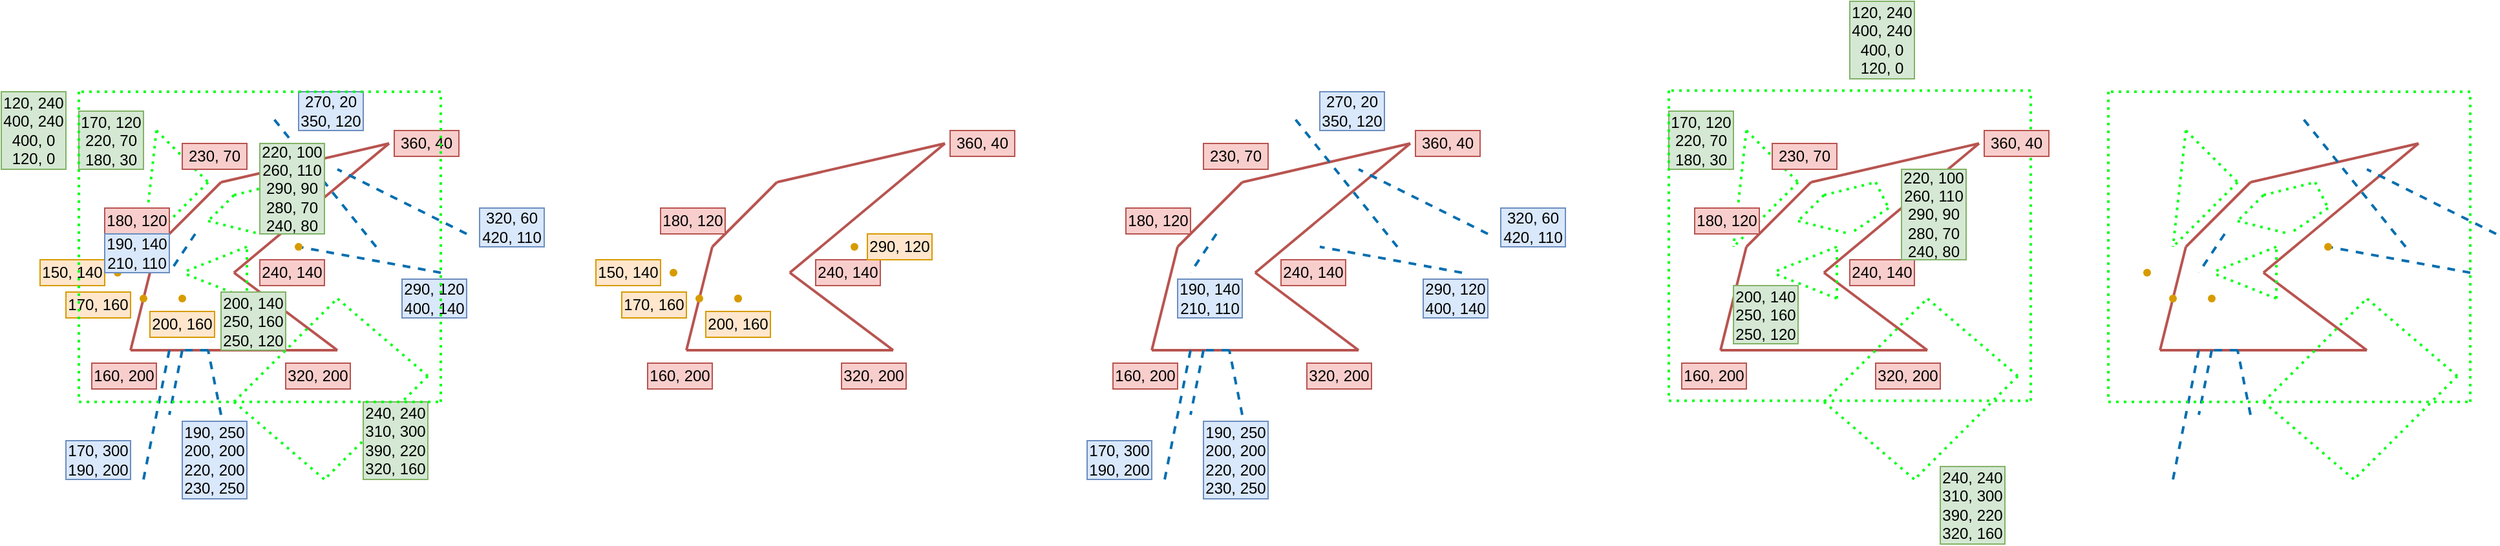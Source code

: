 <mxfile version="27.1.6">
  <diagram name="Pagina-1" id="H8wt1lWEUuqdDcJljqPz">
    <mxGraphModel dx="1073" dy="1782" grid="1" gridSize="10" guides="1" tooltips="1" connect="1" arrows="1" fold="1" page="1" pageScale="1" pageWidth="827" pageHeight="1169" math="0" shadow="0">
      <root>
        <mxCell id="0" />
        <mxCell id="1" parent="0" />
        <mxCell id="KEiRRp0jiS-QSiUn-5vj-1" value="" style="endArrow=none;html=1;rounded=0;fillColor=#f8cecc;strokeColor=#b85450;strokeWidth=2;" edge="1" parent="1">
          <mxGeometry width="50" height="50" relative="1" as="geometry">
            <mxPoint x="180" y="120" as="sourcePoint" />
            <mxPoint x="230" y="70" as="targetPoint" />
          </mxGeometry>
        </mxCell>
        <mxCell id="KEiRRp0jiS-QSiUn-5vj-2" value="" style="endArrow=none;html=1;rounded=0;fillColor=#f8cecc;strokeColor=#b85450;strokeWidth=2;" edge="1" parent="1" source="KEiRRp0jiS-QSiUn-5vj-293">
          <mxGeometry width="50" height="50" relative="1" as="geometry">
            <mxPoint x="160" y="200" as="sourcePoint" />
            <mxPoint x="180" y="120" as="targetPoint" />
          </mxGeometry>
        </mxCell>
        <mxCell id="KEiRRp0jiS-QSiUn-5vj-3" value="" style="endArrow=none;html=1;rounded=0;fillColor=#f8cecc;strokeColor=#b85450;strokeWidth=2;" edge="1" parent="1">
          <mxGeometry width="50" height="50" relative="1" as="geometry">
            <mxPoint x="160" y="200" as="sourcePoint" />
            <mxPoint x="320" y="200" as="targetPoint" />
          </mxGeometry>
        </mxCell>
        <mxCell id="KEiRRp0jiS-QSiUn-5vj-4" value="" style="endArrow=none;html=1;rounded=0;fillColor=#f8cecc;strokeColor=#b85450;strokeWidth=2;" edge="1" parent="1">
          <mxGeometry width="50" height="50" relative="1" as="geometry">
            <mxPoint x="240" y="140" as="sourcePoint" />
            <mxPoint x="320" y="200" as="targetPoint" />
          </mxGeometry>
        </mxCell>
        <mxCell id="KEiRRp0jiS-QSiUn-5vj-5" value="" style="endArrow=none;html=1;rounded=0;fillColor=#f8cecc;strokeColor=#b85450;strokeWidth=2;" edge="1" parent="1">
          <mxGeometry width="50" height="50" relative="1" as="geometry">
            <mxPoint x="240" y="140" as="sourcePoint" />
            <mxPoint x="360" y="40" as="targetPoint" />
          </mxGeometry>
        </mxCell>
        <mxCell id="KEiRRp0jiS-QSiUn-5vj-6" value="" style="endArrow=none;html=1;rounded=0;fillColor=#f8cecc;strokeColor=#b85450;strokeWidth=2;" edge="1" parent="1">
          <mxGeometry width="50" height="50" relative="1" as="geometry">
            <mxPoint x="230" y="70" as="sourcePoint" />
            <mxPoint x="360" y="40" as="targetPoint" />
          </mxGeometry>
        </mxCell>
        <mxCell id="KEiRRp0jiS-QSiUn-5vj-7" value="160, 200" style="text;html=1;align=center;verticalAlign=middle;whiteSpace=wrap;rounded=0;fillColor=#f8cecc;strokeColor=#b85450;" vertex="1" parent="1">
          <mxGeometry x="130" y="210" width="50" height="20" as="geometry" />
        </mxCell>
        <mxCell id="KEiRRp0jiS-QSiUn-5vj-8" value="320, 200" style="text;html=1;align=center;verticalAlign=middle;whiteSpace=wrap;rounded=0;fillColor=#f8cecc;strokeColor=#b85450;" vertex="1" parent="1">
          <mxGeometry x="280" y="210" width="50" height="20" as="geometry" />
        </mxCell>
        <mxCell id="KEiRRp0jiS-QSiUn-5vj-9" value="240, 140" style="text;html=1;align=center;verticalAlign=middle;whiteSpace=wrap;rounded=0;fillColor=#f8cecc;strokeColor=#b85450;" vertex="1" parent="1">
          <mxGeometry x="260" y="130" width="50" height="20" as="geometry" />
        </mxCell>
        <mxCell id="KEiRRp0jiS-QSiUn-5vj-10" value="360, 40" style="text;html=1;align=center;verticalAlign=middle;whiteSpace=wrap;rounded=0;fillColor=#f8cecc;strokeColor=#b85450;" vertex="1" parent="1">
          <mxGeometry x="364" y="30" width="50" height="20" as="geometry" />
        </mxCell>
        <mxCell id="KEiRRp0jiS-QSiUn-5vj-29" value="" style="shape=waypoint;sketch=0;fillStyle=solid;size=6;pointerEvents=1;points=[];fillColor=#ffe6cc;resizable=0;rotatable=0;perimeter=centerPerimeter;snapToPoint=1;strokeColor=#d79b00;" vertex="1" parent="1">
          <mxGeometry x="190" y="150" width="20" height="20" as="geometry" />
        </mxCell>
        <mxCell id="KEiRRp0jiS-QSiUn-5vj-30" value="" style="endArrow=none;dashed=1;html=1;rounded=0;strokeWidth=2;fillColor=#1ba1e2;strokeColor=#006EAF;" edge="1" parent="1">
          <mxGeometry width="50" height="50" relative="1" as="geometry">
            <mxPoint x="350" y="120" as="sourcePoint" />
            <mxPoint x="270" y="20" as="targetPoint" />
          </mxGeometry>
        </mxCell>
        <mxCell id="KEiRRp0jiS-QSiUn-5vj-31" value="" style="endArrow=none;dashed=1;html=1;rounded=0;strokeWidth=2;fillColor=#1ba1e2;strokeColor=#006EAF;" edge="1" parent="1">
          <mxGeometry width="50" height="50" relative="1" as="geometry">
            <mxPoint x="420" y="110" as="sourcePoint" />
            <mxPoint x="320" y="60" as="targetPoint" />
          </mxGeometry>
        </mxCell>
        <mxCell id="KEiRRp0jiS-QSiUn-5vj-32" value="" style="shape=waypoint;sketch=0;fillStyle=solid;size=6;pointerEvents=1;points=[];fillColor=#ffe6cc;resizable=0;rotatable=0;perimeter=centerPerimeter;snapToPoint=1;strokeColor=#d79b00;" vertex="1" parent="1">
          <mxGeometry x="140" y="130" width="20" height="20" as="geometry" />
        </mxCell>
        <mxCell id="KEiRRp0jiS-QSiUn-5vj-33" value="" style="endArrow=none;dashed=1;html=1;rounded=0;fillColor=#1ba1e2;strokeColor=#006EAF;strokeWidth=2;" edge="1" parent="1" source="KEiRRp0jiS-QSiUn-5vj-326">
          <mxGeometry width="50" height="50" relative="1" as="geometry">
            <mxPoint x="400" y="140" as="sourcePoint" />
            <mxPoint x="290" y="120" as="targetPoint" />
          </mxGeometry>
        </mxCell>
        <mxCell id="KEiRRp0jiS-QSiUn-5vj-35" value="" style="endArrow=none;dashed=1;html=1;dashPattern=1 2;strokeWidth=2;rounded=0;fillColor=#6d8764;strokeColor=#0DFF1C;" edge="1" parent="1">
          <mxGeometry width="50" height="50" relative="1" as="geometry">
            <mxPoint x="240" y="240" as="sourcePoint" />
            <mxPoint x="320" y="160" as="targetPoint" />
          </mxGeometry>
        </mxCell>
        <mxCell id="KEiRRp0jiS-QSiUn-5vj-36" value="" style="endArrow=none;dashed=1;html=1;dashPattern=1 2;strokeWidth=2;rounded=0;fillColor=#6d8764;strokeColor=light-dark(#0DFF1C,#9DB395);" edge="1" parent="1">
          <mxGeometry width="50" height="50" relative="1" as="geometry">
            <mxPoint x="390" y="220" as="sourcePoint" />
            <mxPoint x="320" y="160" as="targetPoint" />
          </mxGeometry>
        </mxCell>
        <mxCell id="KEiRRp0jiS-QSiUn-5vj-37" value="" style="endArrow=none;dashed=1;html=1;dashPattern=1 2;strokeWidth=2;rounded=0;fillColor=#6d8764;strokeColor=#0DFF1C;" edge="1" parent="1">
          <mxGeometry width="50" height="50" relative="1" as="geometry">
            <mxPoint x="240" y="240" as="sourcePoint" />
            <mxPoint x="310" y="300" as="targetPoint" />
          </mxGeometry>
        </mxCell>
        <mxCell id="KEiRRp0jiS-QSiUn-5vj-38" value="" style="endArrow=none;dashed=1;html=1;dashPattern=1 2;strokeWidth=2;rounded=0;fillColor=#6d8764;strokeColor=#0DFF1C;" edge="1" parent="1">
          <mxGeometry width="50" height="50" relative="1" as="geometry">
            <mxPoint x="390" y="220" as="sourcePoint" />
            <mxPoint x="310" y="300" as="targetPoint" />
          </mxGeometry>
        </mxCell>
        <mxCell id="KEiRRp0jiS-QSiUn-5vj-41" value="200, 160" style="text;html=1;align=center;verticalAlign=middle;whiteSpace=wrap;rounded=0;fillColor=#ffe6cc;strokeColor=#d79b00;" vertex="1" parent="1">
          <mxGeometry x="175" y="170" width="50" height="20" as="geometry" />
        </mxCell>
        <mxCell id="KEiRRp0jiS-QSiUn-5vj-42" value="150, 140" style="text;html=1;align=center;verticalAlign=middle;whiteSpace=wrap;rounded=0;fillColor=#ffe6cc;strokeColor=#d79b00;" vertex="1" parent="1">
          <mxGeometry x="90" y="130" width="50" height="20" as="geometry" />
        </mxCell>
        <mxCell id="KEiRRp0jiS-QSiUn-5vj-43" value="" style="endArrow=none;dashed=1;html=1;dashPattern=1 2;strokeWidth=2;rounded=0;fillColor=#6d8764;strokeColor=#0DFF1C;" edge="1" parent="1">
          <mxGeometry width="50" height="50" relative="1" as="geometry">
            <mxPoint x="250" y="160" as="sourcePoint" />
            <mxPoint x="250" y="120" as="targetPoint" />
          </mxGeometry>
        </mxCell>
        <mxCell id="KEiRRp0jiS-QSiUn-5vj-44" value="" style="endArrow=none;dashed=1;html=1;dashPattern=1 2;strokeWidth=2;rounded=0;fillColor=#6d8764;strokeColor=#0DFF1C;" edge="1" parent="1">
          <mxGeometry width="50" height="50" relative="1" as="geometry">
            <mxPoint x="250" y="160" as="sourcePoint" />
            <mxPoint x="200" y="140" as="targetPoint" />
          </mxGeometry>
        </mxCell>
        <mxCell id="KEiRRp0jiS-QSiUn-5vj-45" value="" style="endArrow=none;dashed=1;html=1;dashPattern=1 2;strokeWidth=2;rounded=0;fillColor=#6d8764;strokeColor=#0DFF1C;" edge="1" parent="1">
          <mxGeometry width="50" height="50" relative="1" as="geometry">
            <mxPoint x="250" y="120" as="sourcePoint" />
            <mxPoint x="200" y="140" as="targetPoint" />
          </mxGeometry>
        </mxCell>
        <mxCell id="KEiRRp0jiS-QSiUn-5vj-48" value="" style="endArrow=none;dashed=1;html=1;dashPattern=1 2;strokeWidth=2;rounded=0;fillColor=#6d8764;strokeColor=#0DFF1C;" edge="1" parent="1">
          <mxGeometry width="50" height="50" relative="1" as="geometry">
            <mxPoint x="240" y="80" as="sourcePoint" />
            <mxPoint x="220" y="100" as="targetPoint" />
          </mxGeometry>
        </mxCell>
        <mxCell id="KEiRRp0jiS-QSiUn-5vj-49" value="" style="endArrow=none;dashed=1;html=1;dashPattern=1 2;strokeWidth=2;rounded=0;fillColor=#6d8764;strokeColor=#0DFF1C;" edge="1" parent="1">
          <mxGeometry width="50" height="50" relative="1" as="geometry">
            <mxPoint x="240" y="80" as="sourcePoint" />
            <mxPoint x="280" y="70" as="targetPoint" />
          </mxGeometry>
        </mxCell>
        <mxCell id="KEiRRp0jiS-QSiUn-5vj-50" value="" style="endArrow=none;dashed=1;html=1;dashPattern=1 2;strokeWidth=2;rounded=0;fillColor=#6d8764;strokeColor=#0DFF1C;" edge="1" parent="1">
          <mxGeometry width="50" height="50" relative="1" as="geometry">
            <mxPoint x="280" y="70" as="sourcePoint" />
            <mxPoint x="290" y="90" as="targetPoint" />
          </mxGeometry>
        </mxCell>
        <mxCell id="KEiRRp0jiS-QSiUn-5vj-51" value="" style="endArrow=none;dashed=1;html=1;dashPattern=1 2;strokeWidth=2;rounded=0;fillColor=#6d8764;strokeColor=#0DFF1C;" edge="1" parent="1">
          <mxGeometry width="50" height="50" relative="1" as="geometry">
            <mxPoint x="290" y="90" as="sourcePoint" />
            <mxPoint x="260" y="110" as="targetPoint" />
          </mxGeometry>
        </mxCell>
        <mxCell id="KEiRRp0jiS-QSiUn-5vj-52" value="" style="endArrow=none;dashed=1;html=1;dashPattern=1 2;strokeWidth=2;rounded=0;fillColor=#6d8764;strokeColor=#0DFF1C;" edge="1" parent="1">
          <mxGeometry width="50" height="50" relative="1" as="geometry">
            <mxPoint x="220" y="100" as="sourcePoint" />
            <mxPoint x="260" y="110" as="targetPoint" />
          </mxGeometry>
        </mxCell>
        <mxCell id="KEiRRp0jiS-QSiUn-5vj-53" value="" style="endArrow=none;dashed=1;html=1;dashPattern=1 2;strokeWidth=2;rounded=0;fillColor=#6d8764;strokeColor=#0DFF1C;" edge="1" parent="1">
          <mxGeometry width="50" height="50" relative="1" as="geometry">
            <mxPoint x="180" y="30" as="sourcePoint" />
            <mxPoint x="220" y="70" as="targetPoint" />
          </mxGeometry>
        </mxCell>
        <mxCell id="KEiRRp0jiS-QSiUn-5vj-54" value="" style="endArrow=none;dashed=1;html=1;dashPattern=1 2;strokeWidth=2;rounded=0;fillColor=#6d8764;strokeColor=#0DFF1C;" edge="1" parent="1">
          <mxGeometry width="50" height="50" relative="1" as="geometry">
            <mxPoint x="220" y="70" as="sourcePoint" />
            <mxPoint x="170" y="120" as="targetPoint" />
          </mxGeometry>
        </mxCell>
        <mxCell id="KEiRRp0jiS-QSiUn-5vj-55" value="" style="endArrow=none;dashed=1;html=1;dashPattern=1 2;strokeWidth=2;rounded=0;fillColor=#6d8764;strokeColor=#0DFF1C;" edge="1" parent="1">
          <mxGeometry width="50" height="50" relative="1" as="geometry">
            <mxPoint x="180" y="30" as="sourcePoint" />
            <mxPoint x="170" y="120" as="targetPoint" />
          </mxGeometry>
        </mxCell>
        <mxCell id="KEiRRp0jiS-QSiUn-5vj-11" value="230, 70" style="text;html=1;align=center;verticalAlign=middle;whiteSpace=wrap;rounded=0;fillColor=#f8cecc;strokeColor=#b85450;" vertex="1" parent="1">
          <mxGeometry x="200" y="40" width="50" height="20" as="geometry" />
        </mxCell>
        <mxCell id="KEiRRp0jiS-QSiUn-5vj-12" value="180, 120" style="text;html=1;align=center;verticalAlign=middle;whiteSpace=wrap;rounded=0;fillColor=#f8cecc;strokeColor=#b85450;" vertex="1" parent="1">
          <mxGeometry x="140" y="90" width="50" height="20" as="geometry" />
        </mxCell>
        <mxCell id="KEiRRp0jiS-QSiUn-5vj-56" value="" style="endArrow=none;dashed=1;html=1;rounded=0;strokeWidth=2;fillColor=#1ba1e2;strokeColor=#006EAF;" edge="1" parent="1">
          <mxGeometry width="50" height="50" relative="1" as="geometry">
            <mxPoint x="210" y="110" as="sourcePoint" />
            <mxPoint x="190" y="140" as="targetPoint" />
          </mxGeometry>
        </mxCell>
        <mxCell id="KEiRRp0jiS-QSiUn-5vj-58" value="190, 140&lt;div&gt;210, 110&lt;/div&gt;" style="text;html=1;align=center;verticalAlign=middle;whiteSpace=wrap;rounded=0;fillColor=#dae8fc;strokeColor=#6c8ebf;" vertex="1" parent="1">
          <mxGeometry x="140" y="110" width="50" height="30" as="geometry" />
        </mxCell>
        <mxCell id="KEiRRp0jiS-QSiUn-5vj-59" value="290, 120&lt;div&gt;400, 140&lt;/div&gt;" style="text;html=1;align=center;verticalAlign=middle;whiteSpace=wrap;rounded=0;fillColor=#dae8fc;strokeColor=#6c8ebf;" vertex="1" parent="1">
          <mxGeometry x="370" y="145" width="50" height="30" as="geometry" />
        </mxCell>
        <mxCell id="KEiRRp0jiS-QSiUn-5vj-60" value="320, 60&lt;div&gt;420, 110&lt;/div&gt;" style="text;html=1;align=center;verticalAlign=middle;whiteSpace=wrap;rounded=0;fillColor=#dae8fc;strokeColor=#6c8ebf;" vertex="1" parent="1">
          <mxGeometry x="430" y="90" width="50" height="30" as="geometry" />
        </mxCell>
        <mxCell id="KEiRRp0jiS-QSiUn-5vj-61" value="270, 20&lt;div&gt;350, 120&lt;/div&gt;" style="text;html=1;align=center;verticalAlign=middle;whiteSpace=wrap;rounded=0;fillColor=#dae8fc;strokeColor=#6c8ebf;" vertex="1" parent="1">
          <mxGeometry x="290" width="50" height="30" as="geometry" />
        </mxCell>
        <mxCell id="KEiRRp0jiS-QSiUn-5vj-62" value="170, 120&lt;div&gt;220, 70&lt;/div&gt;&lt;div&gt;180, 30&lt;/div&gt;" style="text;html=1;align=center;verticalAlign=middle;whiteSpace=wrap;rounded=0;fillColor=#d5e8d4;strokeColor=#82b366;" vertex="1" parent="1">
          <mxGeometry x="120" y="15" width="50" height="45" as="geometry" />
        </mxCell>
        <mxCell id="KEiRRp0jiS-QSiUn-5vj-63" value="200, 140&lt;div&gt;250, 160&lt;/div&gt;&lt;div&gt;250, 120&lt;/div&gt;" style="text;html=1;align=center;verticalAlign=middle;whiteSpace=wrap;rounded=0;fillColor=#d5e8d4;strokeColor=#82b366;" vertex="1" parent="1">
          <mxGeometry x="230" y="155" width="50" height="45" as="geometry" />
        </mxCell>
        <mxCell id="KEiRRp0jiS-QSiUn-5vj-64" value="240, 240&lt;div&gt;310, 300&lt;/div&gt;&lt;div&gt;390, 220&lt;/div&gt;&lt;div&gt;320, 160&lt;/div&gt;" style="text;html=1;align=center;verticalAlign=middle;whiteSpace=wrap;rounded=0;fillColor=#d5e8d4;strokeColor=#82b366;" vertex="1" parent="1">
          <mxGeometry x="340" y="240" width="50" height="60" as="geometry" />
        </mxCell>
        <mxCell id="KEiRRp0jiS-QSiUn-5vj-65" value="220, 100&lt;div&gt;260, 110&lt;/div&gt;&lt;div&gt;290, 90&lt;/div&gt;&lt;div&gt;280, 70&lt;/div&gt;&lt;div&gt;240, 80&lt;/div&gt;" style="text;html=1;align=center;verticalAlign=middle;whiteSpace=wrap;rounded=0;fillColor=#d5e8d4;strokeColor=#82b366;" vertex="1" parent="1">
          <mxGeometry x="260" y="40" width="50" height="70" as="geometry" />
        </mxCell>
        <mxCell id="KEiRRp0jiS-QSiUn-5vj-109" value="" style="endArrow=none;html=1;rounded=0;fillColor=#f8cecc;strokeColor=#b85450;strokeWidth=2;" edge="1" parent="1">
          <mxGeometry width="50" height="50" relative="1" as="geometry">
            <mxPoint x="610" y="120" as="sourcePoint" />
            <mxPoint x="660" y="70" as="targetPoint" />
          </mxGeometry>
        </mxCell>
        <mxCell id="KEiRRp0jiS-QSiUn-5vj-110" value="" style="endArrow=none;html=1;rounded=0;fillColor=#f8cecc;strokeColor=#b85450;strokeWidth=2;" edge="1" parent="1" source="KEiRRp0jiS-QSiUn-5vj-290">
          <mxGeometry width="50" height="50" relative="1" as="geometry">
            <mxPoint x="590" y="200" as="sourcePoint" />
            <mxPoint x="610" y="120" as="targetPoint" />
          </mxGeometry>
        </mxCell>
        <mxCell id="KEiRRp0jiS-QSiUn-5vj-111" value="" style="endArrow=none;html=1;rounded=0;fillColor=#f8cecc;strokeColor=#b85450;strokeWidth=2;" edge="1" parent="1">
          <mxGeometry width="50" height="50" relative="1" as="geometry">
            <mxPoint x="590" y="200" as="sourcePoint" />
            <mxPoint x="750" y="200" as="targetPoint" />
          </mxGeometry>
        </mxCell>
        <mxCell id="KEiRRp0jiS-QSiUn-5vj-112" value="" style="endArrow=none;html=1;rounded=0;fillColor=#f8cecc;strokeColor=#b85450;strokeWidth=2;" edge="1" parent="1">
          <mxGeometry width="50" height="50" relative="1" as="geometry">
            <mxPoint x="670" y="140" as="sourcePoint" />
            <mxPoint x="750" y="200" as="targetPoint" />
          </mxGeometry>
        </mxCell>
        <mxCell id="KEiRRp0jiS-QSiUn-5vj-113" value="" style="endArrow=none;html=1;rounded=0;fillColor=#f8cecc;strokeColor=#b85450;strokeWidth=2;" edge="1" parent="1">
          <mxGeometry width="50" height="50" relative="1" as="geometry">
            <mxPoint x="670" y="140" as="sourcePoint" />
            <mxPoint x="790" y="40" as="targetPoint" />
          </mxGeometry>
        </mxCell>
        <mxCell id="KEiRRp0jiS-QSiUn-5vj-114" value="" style="endArrow=none;html=1;rounded=0;fillColor=#f8cecc;strokeColor=#b85450;strokeWidth=2;" edge="1" parent="1">
          <mxGeometry width="50" height="50" relative="1" as="geometry">
            <mxPoint x="660" y="70" as="sourcePoint" />
            <mxPoint x="790" y="40" as="targetPoint" />
          </mxGeometry>
        </mxCell>
        <mxCell id="KEiRRp0jiS-QSiUn-5vj-115" value="160, 200" style="text;html=1;align=center;verticalAlign=middle;whiteSpace=wrap;rounded=0;fillColor=#f8cecc;strokeColor=#b85450;" vertex="1" parent="1">
          <mxGeometry x="560" y="210" width="50" height="20" as="geometry" />
        </mxCell>
        <mxCell id="KEiRRp0jiS-QSiUn-5vj-116" value="320, 200" style="text;html=1;align=center;verticalAlign=middle;whiteSpace=wrap;rounded=0;fillColor=#f8cecc;strokeColor=#b85450;" vertex="1" parent="1">
          <mxGeometry x="710" y="210" width="50" height="20" as="geometry" />
        </mxCell>
        <mxCell id="KEiRRp0jiS-QSiUn-5vj-117" value="240, 140" style="text;html=1;align=center;verticalAlign=middle;whiteSpace=wrap;rounded=0;fillColor=#f8cecc;strokeColor=#b85450;" vertex="1" parent="1">
          <mxGeometry x="690" y="130" width="50" height="20" as="geometry" />
        </mxCell>
        <mxCell id="KEiRRp0jiS-QSiUn-5vj-118" value="360, 40" style="text;html=1;align=center;verticalAlign=middle;whiteSpace=wrap;rounded=0;fillColor=#f8cecc;strokeColor=#b85450;" vertex="1" parent="1">
          <mxGeometry x="794" y="30" width="50" height="20" as="geometry" />
        </mxCell>
        <mxCell id="KEiRRp0jiS-QSiUn-5vj-119" value="" style="shape=waypoint;sketch=0;fillStyle=solid;size=6;pointerEvents=1;points=[];fillColor=#ffe6cc;resizable=0;rotatable=0;perimeter=centerPerimeter;snapToPoint=1;strokeColor=#d79b00;" vertex="1" parent="1">
          <mxGeometry x="620" y="150" width="20" height="20" as="geometry" />
        </mxCell>
        <mxCell id="KEiRRp0jiS-QSiUn-5vj-122" value="" style="shape=waypoint;sketch=0;fillStyle=solid;size=6;pointerEvents=1;points=[];fillColor=#ffe6cc;resizable=0;rotatable=0;perimeter=centerPerimeter;snapToPoint=1;strokeColor=#d79b00;" vertex="1" parent="1">
          <mxGeometry x="570" y="130" width="20" height="20" as="geometry" />
        </mxCell>
        <mxCell id="KEiRRp0jiS-QSiUn-5vj-128" value="200, 160" style="text;html=1;align=center;verticalAlign=middle;whiteSpace=wrap;rounded=0;fillColor=#ffe6cc;strokeColor=#d79b00;" vertex="1" parent="1">
          <mxGeometry x="605" y="170" width="50" height="20" as="geometry" />
        </mxCell>
        <mxCell id="KEiRRp0jiS-QSiUn-5vj-129" value="150, 140" style="text;html=1;align=center;verticalAlign=middle;whiteSpace=wrap;rounded=0;fillColor=#ffe6cc;strokeColor=#d79b00;" vertex="1" parent="1">
          <mxGeometry x="520" y="130" width="50" height="20" as="geometry" />
        </mxCell>
        <mxCell id="KEiRRp0jiS-QSiUn-5vj-142" value="180, 120" style="text;html=1;align=center;verticalAlign=middle;whiteSpace=wrap;rounded=0;fillColor=#f8cecc;strokeColor=#b85450;" vertex="1" parent="1">
          <mxGeometry x="570" y="90" width="50" height="20" as="geometry" />
        </mxCell>
        <mxCell id="KEiRRp0jiS-QSiUn-5vj-152" value="" style="endArrow=none;html=1;rounded=0;fillColor=#f8cecc;strokeColor=#b85450;strokeWidth=2;" edge="1" parent="1">
          <mxGeometry width="50" height="50" relative="1" as="geometry">
            <mxPoint x="970" y="120" as="sourcePoint" />
            <mxPoint x="1020" y="70" as="targetPoint" />
          </mxGeometry>
        </mxCell>
        <mxCell id="KEiRRp0jiS-QSiUn-5vj-153" value="" style="endArrow=none;html=1;rounded=0;fillColor=#f8cecc;strokeColor=#b85450;strokeWidth=2;" edge="1" parent="1">
          <mxGeometry width="50" height="50" relative="1" as="geometry">
            <mxPoint x="950" y="200" as="sourcePoint" />
            <mxPoint x="970" y="120" as="targetPoint" />
          </mxGeometry>
        </mxCell>
        <mxCell id="KEiRRp0jiS-QSiUn-5vj-154" value="" style="endArrow=none;html=1;rounded=0;fillColor=#f8cecc;strokeColor=#b85450;strokeWidth=2;" edge="1" parent="1">
          <mxGeometry width="50" height="50" relative="1" as="geometry">
            <mxPoint x="950" y="200" as="sourcePoint" />
            <mxPoint x="1110" y="200" as="targetPoint" />
          </mxGeometry>
        </mxCell>
        <mxCell id="KEiRRp0jiS-QSiUn-5vj-155" value="" style="endArrow=none;html=1;rounded=0;fillColor=#f8cecc;strokeColor=#b85450;strokeWidth=2;" edge="1" parent="1">
          <mxGeometry width="50" height="50" relative="1" as="geometry">
            <mxPoint x="1030" y="140" as="sourcePoint" />
            <mxPoint x="1110" y="200" as="targetPoint" />
          </mxGeometry>
        </mxCell>
        <mxCell id="KEiRRp0jiS-QSiUn-5vj-156" value="" style="endArrow=none;html=1;rounded=0;fillColor=#f8cecc;strokeColor=#b85450;strokeWidth=2;" edge="1" parent="1">
          <mxGeometry width="50" height="50" relative="1" as="geometry">
            <mxPoint x="1030" y="140" as="sourcePoint" />
            <mxPoint x="1150" y="40" as="targetPoint" />
          </mxGeometry>
        </mxCell>
        <mxCell id="KEiRRp0jiS-QSiUn-5vj-157" value="" style="endArrow=none;html=1;rounded=0;fillColor=#f8cecc;strokeColor=#b85450;strokeWidth=2;" edge="1" parent="1">
          <mxGeometry width="50" height="50" relative="1" as="geometry">
            <mxPoint x="1020" y="70" as="sourcePoint" />
            <mxPoint x="1150" y="40" as="targetPoint" />
          </mxGeometry>
        </mxCell>
        <mxCell id="KEiRRp0jiS-QSiUn-5vj-158" value="160, 200" style="text;html=1;align=center;verticalAlign=middle;whiteSpace=wrap;rounded=0;fillColor=#f8cecc;strokeColor=#b85450;" vertex="1" parent="1">
          <mxGeometry x="920" y="210" width="50" height="20" as="geometry" />
        </mxCell>
        <mxCell id="KEiRRp0jiS-QSiUn-5vj-159" value="320, 200" style="text;html=1;align=center;verticalAlign=middle;whiteSpace=wrap;rounded=0;fillColor=#f8cecc;strokeColor=#b85450;" vertex="1" parent="1">
          <mxGeometry x="1070" y="210" width="50" height="20" as="geometry" />
        </mxCell>
        <mxCell id="KEiRRp0jiS-QSiUn-5vj-160" value="240, 140" style="text;html=1;align=center;verticalAlign=middle;whiteSpace=wrap;rounded=0;fillColor=#f8cecc;strokeColor=#b85450;" vertex="1" parent="1">
          <mxGeometry x="1050" y="130" width="50" height="20" as="geometry" />
        </mxCell>
        <mxCell id="KEiRRp0jiS-QSiUn-5vj-161" value="360, 40" style="text;html=1;align=center;verticalAlign=middle;whiteSpace=wrap;rounded=0;fillColor=#f8cecc;strokeColor=#b85450;" vertex="1" parent="1">
          <mxGeometry x="1154" y="30" width="50" height="20" as="geometry" />
        </mxCell>
        <mxCell id="KEiRRp0jiS-QSiUn-5vj-163" value="" style="endArrow=none;dashed=1;html=1;rounded=0;strokeWidth=2;fillColor=#1ba1e2;strokeColor=#006EAF;" edge="1" parent="1">
          <mxGeometry width="50" height="50" relative="1" as="geometry">
            <mxPoint x="1140" y="120" as="sourcePoint" />
            <mxPoint x="1060" y="20" as="targetPoint" />
          </mxGeometry>
        </mxCell>
        <mxCell id="KEiRRp0jiS-QSiUn-5vj-164" value="" style="endArrow=none;dashed=1;html=1;rounded=0;strokeWidth=2;fillColor=#1ba1e2;strokeColor=#006EAF;" edge="1" parent="1">
          <mxGeometry width="50" height="50" relative="1" as="geometry">
            <mxPoint x="1210" y="110" as="sourcePoint" />
            <mxPoint x="1110" y="60" as="targetPoint" />
          </mxGeometry>
        </mxCell>
        <mxCell id="KEiRRp0jiS-QSiUn-5vj-166" value="" style="endArrow=none;dashed=1;html=1;rounded=0;fillColor=#1ba1e2;strokeColor=#006EAF;strokeWidth=2;" edge="1" parent="1">
          <mxGeometry width="50" height="50" relative="1" as="geometry">
            <mxPoint x="1190" y="140" as="sourcePoint" />
            <mxPoint x="1080" y="120" as="targetPoint" />
          </mxGeometry>
        </mxCell>
        <mxCell id="KEiRRp0jiS-QSiUn-5vj-184" value="230, 70" style="text;html=1;align=center;verticalAlign=middle;whiteSpace=wrap;rounded=0;fillColor=#f8cecc;strokeColor=#b85450;" vertex="1" parent="1">
          <mxGeometry x="990" y="40" width="50" height="20" as="geometry" />
        </mxCell>
        <mxCell id="KEiRRp0jiS-QSiUn-5vj-185" value="180, 120" style="text;html=1;align=center;verticalAlign=middle;whiteSpace=wrap;rounded=0;fillColor=#f8cecc;strokeColor=#b85450;" vertex="1" parent="1">
          <mxGeometry x="930" y="90" width="50" height="20" as="geometry" />
        </mxCell>
        <mxCell id="KEiRRp0jiS-QSiUn-5vj-186" value="" style="endArrow=none;dashed=1;html=1;rounded=0;strokeWidth=2;fillColor=#1ba1e2;strokeColor=#006EAF;" edge="1" parent="1">
          <mxGeometry width="50" height="50" relative="1" as="geometry">
            <mxPoint x="1000" y="110" as="sourcePoint" />
            <mxPoint x="980" y="140" as="targetPoint" />
          </mxGeometry>
        </mxCell>
        <mxCell id="KEiRRp0jiS-QSiUn-5vj-187" value="190, 140&lt;div&gt;210, 110&lt;/div&gt;" style="text;html=1;align=center;verticalAlign=middle;whiteSpace=wrap;rounded=0;fillColor=#dae8fc;strokeColor=#6c8ebf;" vertex="1" parent="1">
          <mxGeometry x="970" y="145" width="50" height="30" as="geometry" />
        </mxCell>
        <mxCell id="KEiRRp0jiS-QSiUn-5vj-188" value="290, 120&lt;div&gt;400, 140&lt;/div&gt;" style="text;html=1;align=center;verticalAlign=middle;whiteSpace=wrap;rounded=0;fillColor=#dae8fc;strokeColor=#6c8ebf;" vertex="1" parent="1">
          <mxGeometry x="1160" y="145" width="50" height="30" as="geometry" />
        </mxCell>
        <mxCell id="KEiRRp0jiS-QSiUn-5vj-189" value="320, 60&lt;div&gt;420, 110&lt;/div&gt;" style="text;html=1;align=center;verticalAlign=middle;whiteSpace=wrap;rounded=0;fillColor=#dae8fc;strokeColor=#6c8ebf;" vertex="1" parent="1">
          <mxGeometry x="1220" y="90" width="50" height="30" as="geometry" />
        </mxCell>
        <mxCell id="KEiRRp0jiS-QSiUn-5vj-190" value="270, 20&lt;div&gt;350, 120&lt;/div&gt;" style="text;html=1;align=center;verticalAlign=middle;whiteSpace=wrap;rounded=0;fillColor=#dae8fc;strokeColor=#6c8ebf;" vertex="1" parent="1">
          <mxGeometry x="1080" width="50" height="30" as="geometry" />
        </mxCell>
        <mxCell id="KEiRRp0jiS-QSiUn-5vj-195" value="" style="endArrow=none;html=1;rounded=0;fillColor=#f8cecc;strokeColor=#b85450;strokeWidth=2;" edge="1" parent="1">
          <mxGeometry width="50" height="50" relative="1" as="geometry">
            <mxPoint x="1410" y="120" as="sourcePoint" />
            <mxPoint x="1460" y="70" as="targetPoint" />
          </mxGeometry>
        </mxCell>
        <mxCell id="KEiRRp0jiS-QSiUn-5vj-196" value="" style="endArrow=none;html=1;rounded=0;fillColor=#f8cecc;strokeColor=#b85450;strokeWidth=2;" edge="1" parent="1">
          <mxGeometry width="50" height="50" relative="1" as="geometry">
            <mxPoint x="1390" y="200" as="sourcePoint" />
            <mxPoint x="1410" y="120" as="targetPoint" />
          </mxGeometry>
        </mxCell>
        <mxCell id="KEiRRp0jiS-QSiUn-5vj-197" value="" style="endArrow=none;html=1;rounded=0;fillColor=#f8cecc;strokeColor=#b85450;strokeWidth=2;" edge="1" parent="1">
          <mxGeometry width="50" height="50" relative="1" as="geometry">
            <mxPoint x="1390" y="200" as="sourcePoint" />
            <mxPoint x="1550" y="200" as="targetPoint" />
          </mxGeometry>
        </mxCell>
        <mxCell id="KEiRRp0jiS-QSiUn-5vj-198" value="" style="endArrow=none;html=1;rounded=0;fillColor=#f8cecc;strokeColor=#b85450;strokeWidth=2;" edge="1" parent="1">
          <mxGeometry width="50" height="50" relative="1" as="geometry">
            <mxPoint x="1470" y="140" as="sourcePoint" />
            <mxPoint x="1550" y="200" as="targetPoint" />
          </mxGeometry>
        </mxCell>
        <mxCell id="KEiRRp0jiS-QSiUn-5vj-199" value="" style="endArrow=none;html=1;rounded=0;fillColor=#f8cecc;strokeColor=#b85450;strokeWidth=2;" edge="1" parent="1">
          <mxGeometry width="50" height="50" relative="1" as="geometry">
            <mxPoint x="1470" y="140" as="sourcePoint" />
            <mxPoint x="1590" y="40" as="targetPoint" />
          </mxGeometry>
        </mxCell>
        <mxCell id="KEiRRp0jiS-QSiUn-5vj-200" value="" style="endArrow=none;html=1;rounded=0;fillColor=#f8cecc;strokeColor=#b85450;strokeWidth=2;" edge="1" parent="1">
          <mxGeometry width="50" height="50" relative="1" as="geometry">
            <mxPoint x="1460" y="70" as="sourcePoint" />
            <mxPoint x="1590" y="40" as="targetPoint" />
          </mxGeometry>
        </mxCell>
        <mxCell id="KEiRRp0jiS-QSiUn-5vj-201" value="160, 200" style="text;html=1;align=center;verticalAlign=middle;whiteSpace=wrap;rounded=0;fillColor=#f8cecc;strokeColor=#b85450;" vertex="1" parent="1">
          <mxGeometry x="1360" y="210" width="50" height="20" as="geometry" />
        </mxCell>
        <mxCell id="KEiRRp0jiS-QSiUn-5vj-202" value="320, 200" style="text;html=1;align=center;verticalAlign=middle;whiteSpace=wrap;rounded=0;fillColor=#f8cecc;strokeColor=#b85450;" vertex="1" parent="1">
          <mxGeometry x="1510" y="210" width="50" height="20" as="geometry" />
        </mxCell>
        <mxCell id="KEiRRp0jiS-QSiUn-5vj-203" value="240, 140" style="text;html=1;align=center;verticalAlign=middle;whiteSpace=wrap;rounded=0;fillColor=#f8cecc;strokeColor=#b85450;" vertex="1" parent="1">
          <mxGeometry x="1490" y="130" width="50" height="20" as="geometry" />
        </mxCell>
        <mxCell id="KEiRRp0jiS-QSiUn-5vj-210" value="" style="endArrow=none;dashed=1;html=1;dashPattern=1 2;strokeWidth=2;rounded=0;fillColor=#6d8764;strokeColor=#0DFF1C;" edge="1" parent="1">
          <mxGeometry width="50" height="50" relative="1" as="geometry">
            <mxPoint x="1470" y="240" as="sourcePoint" />
            <mxPoint x="1550" y="160" as="targetPoint" />
          </mxGeometry>
        </mxCell>
        <mxCell id="KEiRRp0jiS-QSiUn-5vj-211" value="" style="endArrow=none;dashed=1;html=1;dashPattern=1 2;strokeWidth=2;rounded=0;fillColor=#6d8764;strokeColor=light-dark(#0DFF1C,#9DB395);" edge="1" parent="1">
          <mxGeometry width="50" height="50" relative="1" as="geometry">
            <mxPoint x="1620" y="220" as="sourcePoint" />
            <mxPoint x="1550" y="160" as="targetPoint" />
          </mxGeometry>
        </mxCell>
        <mxCell id="KEiRRp0jiS-QSiUn-5vj-212" value="" style="endArrow=none;dashed=1;html=1;dashPattern=1 2;strokeWidth=2;rounded=0;fillColor=#6d8764;strokeColor=#0DFF1C;" edge="1" parent="1">
          <mxGeometry width="50" height="50" relative="1" as="geometry">
            <mxPoint x="1470" y="240" as="sourcePoint" />
            <mxPoint x="1540" y="300" as="targetPoint" />
          </mxGeometry>
        </mxCell>
        <mxCell id="KEiRRp0jiS-QSiUn-5vj-213" value="" style="endArrow=none;dashed=1;html=1;dashPattern=1 2;strokeWidth=2;rounded=0;fillColor=#6d8764;strokeColor=#0DFF1C;" edge="1" parent="1">
          <mxGeometry width="50" height="50" relative="1" as="geometry">
            <mxPoint x="1620" y="220" as="sourcePoint" />
            <mxPoint x="1540" y="300" as="targetPoint" />
          </mxGeometry>
        </mxCell>
        <mxCell id="KEiRRp0jiS-QSiUn-5vj-216" value="" style="endArrow=none;dashed=1;html=1;dashPattern=1 2;strokeWidth=2;rounded=0;fillColor=#6d8764;strokeColor=#0DFF1C;" edge="1" parent="1">
          <mxGeometry width="50" height="50" relative="1" as="geometry">
            <mxPoint x="1480" y="160" as="sourcePoint" />
            <mxPoint x="1480" y="120" as="targetPoint" />
          </mxGeometry>
        </mxCell>
        <mxCell id="KEiRRp0jiS-QSiUn-5vj-217" value="" style="endArrow=none;dashed=1;html=1;dashPattern=1 2;strokeWidth=2;rounded=0;fillColor=#6d8764;strokeColor=#0DFF1C;" edge="1" parent="1">
          <mxGeometry width="50" height="50" relative="1" as="geometry">
            <mxPoint x="1480" y="160" as="sourcePoint" />
            <mxPoint x="1430" y="140" as="targetPoint" />
          </mxGeometry>
        </mxCell>
        <mxCell id="KEiRRp0jiS-QSiUn-5vj-218" value="" style="endArrow=none;dashed=1;html=1;dashPattern=1 2;strokeWidth=2;rounded=0;fillColor=#6d8764;strokeColor=#0DFF1C;" edge="1" parent="1">
          <mxGeometry width="50" height="50" relative="1" as="geometry">
            <mxPoint x="1480" y="120" as="sourcePoint" />
            <mxPoint x="1430" y="140" as="targetPoint" />
          </mxGeometry>
        </mxCell>
        <mxCell id="KEiRRp0jiS-QSiUn-5vj-219" value="" style="endArrow=none;dashed=1;html=1;dashPattern=1 2;strokeWidth=2;rounded=0;fillColor=#6d8764;strokeColor=#0DFF1C;" edge="1" parent="1">
          <mxGeometry width="50" height="50" relative="1" as="geometry">
            <mxPoint x="1470" y="80" as="sourcePoint" />
            <mxPoint x="1450" y="100" as="targetPoint" />
          </mxGeometry>
        </mxCell>
        <mxCell id="KEiRRp0jiS-QSiUn-5vj-220" value="" style="endArrow=none;dashed=1;html=1;dashPattern=1 2;strokeWidth=2;rounded=0;fillColor=#6d8764;strokeColor=#0DFF1C;" edge="1" parent="1">
          <mxGeometry width="50" height="50" relative="1" as="geometry">
            <mxPoint x="1470" y="80" as="sourcePoint" />
            <mxPoint x="1510" y="70" as="targetPoint" />
          </mxGeometry>
        </mxCell>
        <mxCell id="KEiRRp0jiS-QSiUn-5vj-221" value="" style="endArrow=none;dashed=1;html=1;dashPattern=1 2;strokeWidth=2;rounded=0;fillColor=#6d8764;strokeColor=#0DFF1C;" edge="1" parent="1">
          <mxGeometry width="50" height="50" relative="1" as="geometry">
            <mxPoint x="1510" y="70" as="sourcePoint" />
            <mxPoint x="1520" y="90" as="targetPoint" />
          </mxGeometry>
        </mxCell>
        <mxCell id="KEiRRp0jiS-QSiUn-5vj-222" value="" style="endArrow=none;dashed=1;html=1;dashPattern=1 2;strokeWidth=2;rounded=0;fillColor=#6d8764;strokeColor=#0DFF1C;" edge="1" parent="1">
          <mxGeometry width="50" height="50" relative="1" as="geometry">
            <mxPoint x="1520" y="90" as="sourcePoint" />
            <mxPoint x="1490" y="110" as="targetPoint" />
          </mxGeometry>
        </mxCell>
        <mxCell id="KEiRRp0jiS-QSiUn-5vj-223" value="" style="endArrow=none;dashed=1;html=1;dashPattern=1 2;strokeWidth=2;rounded=0;fillColor=#6d8764;strokeColor=#0DFF1C;" edge="1" parent="1">
          <mxGeometry width="50" height="50" relative="1" as="geometry">
            <mxPoint x="1450" y="100" as="sourcePoint" />
            <mxPoint x="1490" y="110" as="targetPoint" />
          </mxGeometry>
        </mxCell>
        <mxCell id="KEiRRp0jiS-QSiUn-5vj-224" value="" style="endArrow=none;dashed=1;html=1;dashPattern=1 2;strokeWidth=2;rounded=0;fillColor=#6d8764;strokeColor=#0DFF1C;" edge="1" parent="1">
          <mxGeometry width="50" height="50" relative="1" as="geometry">
            <mxPoint x="1410" y="30" as="sourcePoint" />
            <mxPoint x="1450" y="70" as="targetPoint" />
          </mxGeometry>
        </mxCell>
        <mxCell id="KEiRRp0jiS-QSiUn-5vj-225" value="" style="endArrow=none;dashed=1;html=1;dashPattern=1 2;strokeWidth=2;rounded=0;fillColor=#6d8764;strokeColor=#0DFF1C;" edge="1" parent="1">
          <mxGeometry width="50" height="50" relative="1" as="geometry">
            <mxPoint x="1450" y="70" as="sourcePoint" />
            <mxPoint x="1400" y="120" as="targetPoint" />
          </mxGeometry>
        </mxCell>
        <mxCell id="KEiRRp0jiS-QSiUn-5vj-226" value="" style="endArrow=none;dashed=1;html=1;dashPattern=1 2;strokeWidth=2;rounded=0;fillColor=#6d8764;strokeColor=#0DFF1C;" edge="1" parent="1">
          <mxGeometry width="50" height="50" relative="1" as="geometry">
            <mxPoint x="1410" y="30" as="sourcePoint" />
            <mxPoint x="1400" y="120" as="targetPoint" />
          </mxGeometry>
        </mxCell>
        <mxCell id="KEiRRp0jiS-QSiUn-5vj-227" value="230, 70" style="text;html=1;align=center;verticalAlign=middle;whiteSpace=wrap;rounded=0;fillColor=#f8cecc;strokeColor=#b85450;" vertex="1" parent="1">
          <mxGeometry x="1430" y="40" width="50" height="20" as="geometry" />
        </mxCell>
        <mxCell id="KEiRRp0jiS-QSiUn-5vj-228" value="180, 120" style="text;html=1;align=center;verticalAlign=middle;whiteSpace=wrap;rounded=0;fillColor=#f8cecc;strokeColor=#b85450;" vertex="1" parent="1">
          <mxGeometry x="1370" y="90" width="50" height="20" as="geometry" />
        </mxCell>
        <mxCell id="KEiRRp0jiS-QSiUn-5vj-234" value="170, 120&lt;div&gt;220, 70&lt;/div&gt;&lt;div&gt;180, 30&lt;/div&gt;" style="text;html=1;align=center;verticalAlign=middle;whiteSpace=wrap;rounded=0;fillColor=#d5e8d4;strokeColor=#82b366;" vertex="1" parent="1">
          <mxGeometry x="1350" y="15" width="50" height="45" as="geometry" />
        </mxCell>
        <mxCell id="KEiRRp0jiS-QSiUn-5vj-235" value="200, 140&lt;div&gt;250, 160&lt;/div&gt;&lt;div&gt;250, 120&lt;/div&gt;" style="text;html=1;align=center;verticalAlign=middle;whiteSpace=wrap;rounded=0;fillColor=#d5e8d4;strokeColor=#82b366;" vertex="1" parent="1">
          <mxGeometry x="1400" y="150" width="50" height="45" as="geometry" />
        </mxCell>
        <mxCell id="KEiRRp0jiS-QSiUn-5vj-236" value="240, 240&lt;div&gt;310, 300&lt;/div&gt;&lt;div&gt;390, 220&lt;/div&gt;&lt;div&gt;320, 160&lt;/div&gt;" style="text;html=1;align=center;verticalAlign=middle;whiteSpace=wrap;rounded=0;fillColor=#d5e8d4;strokeColor=#82b366;" vertex="1" parent="1">
          <mxGeometry x="1560" y="290" width="50" height="60" as="geometry" />
        </mxCell>
        <mxCell id="KEiRRp0jiS-QSiUn-5vj-237" value="220, 100&lt;div&gt;260, 110&lt;/div&gt;&lt;div&gt;290, 90&lt;/div&gt;&lt;div&gt;280, 70&lt;/div&gt;&lt;div&gt;240, 80&lt;/div&gt;" style="text;html=1;align=center;verticalAlign=middle;whiteSpace=wrap;rounded=0;fillColor=#d5e8d4;strokeColor=#82b366;" vertex="1" parent="1">
          <mxGeometry x="1530" y="60" width="50" height="70" as="geometry" />
        </mxCell>
        <mxCell id="KEiRRp0jiS-QSiUn-5vj-238" value="" style="endArrow=none;html=1;rounded=0;fillColor=#f8cecc;strokeColor=#b85450;strokeWidth=2;" edge="1" parent="1">
          <mxGeometry width="50" height="50" relative="1" as="geometry">
            <mxPoint x="1750" y="120" as="sourcePoint" />
            <mxPoint x="1800" y="70" as="targetPoint" />
          </mxGeometry>
        </mxCell>
        <mxCell id="KEiRRp0jiS-QSiUn-5vj-239" value="" style="endArrow=none;html=1;rounded=0;fillColor=#f8cecc;strokeColor=#b85450;strokeWidth=2;" edge="1" parent="1" source="KEiRRp0jiS-QSiUn-5vj-322">
          <mxGeometry width="50" height="50" relative="1" as="geometry">
            <mxPoint x="1730" y="200" as="sourcePoint" />
            <mxPoint x="1750" y="120" as="targetPoint" />
          </mxGeometry>
        </mxCell>
        <mxCell id="KEiRRp0jiS-QSiUn-5vj-240" value="" style="endArrow=none;html=1;rounded=0;fillColor=#f8cecc;strokeColor=#b85450;strokeWidth=2;" edge="1" parent="1">
          <mxGeometry width="50" height="50" relative="1" as="geometry">
            <mxPoint x="1730" y="200" as="sourcePoint" />
            <mxPoint x="1890" y="200" as="targetPoint" />
          </mxGeometry>
        </mxCell>
        <mxCell id="KEiRRp0jiS-QSiUn-5vj-241" value="" style="endArrow=none;html=1;rounded=0;fillColor=#f8cecc;strokeColor=#b85450;strokeWidth=2;" edge="1" parent="1">
          <mxGeometry width="50" height="50" relative="1" as="geometry">
            <mxPoint x="1810" y="140" as="sourcePoint" />
            <mxPoint x="1890" y="200" as="targetPoint" />
          </mxGeometry>
        </mxCell>
        <mxCell id="KEiRRp0jiS-QSiUn-5vj-242" value="" style="endArrow=none;html=1;rounded=0;fillColor=#f8cecc;strokeColor=#b85450;strokeWidth=2;" edge="1" parent="1">
          <mxGeometry width="50" height="50" relative="1" as="geometry">
            <mxPoint x="1810" y="140" as="sourcePoint" />
            <mxPoint x="1930" y="40" as="targetPoint" />
          </mxGeometry>
        </mxCell>
        <mxCell id="KEiRRp0jiS-QSiUn-5vj-243" value="" style="endArrow=none;html=1;rounded=0;fillColor=#f8cecc;strokeColor=#b85450;strokeWidth=2;" edge="1" parent="1">
          <mxGeometry width="50" height="50" relative="1" as="geometry">
            <mxPoint x="1800" y="70" as="sourcePoint" />
            <mxPoint x="1930" y="40" as="targetPoint" />
          </mxGeometry>
        </mxCell>
        <mxCell id="KEiRRp0jiS-QSiUn-5vj-248" value="" style="shape=waypoint;sketch=0;fillStyle=solid;size=6;pointerEvents=1;points=[];fillColor=#ffe6cc;resizable=0;rotatable=0;perimeter=centerPerimeter;snapToPoint=1;strokeColor=#d79b00;" vertex="1" parent="1">
          <mxGeometry x="1760" y="150" width="20" height="20" as="geometry" />
        </mxCell>
        <mxCell id="KEiRRp0jiS-QSiUn-5vj-249" value="" style="endArrow=none;dashed=1;html=1;rounded=0;strokeWidth=2;fillColor=#1ba1e2;strokeColor=#006EAF;" edge="1" parent="1">
          <mxGeometry width="50" height="50" relative="1" as="geometry">
            <mxPoint x="1920" y="120" as="sourcePoint" />
            <mxPoint x="1840" y="20" as="targetPoint" />
          </mxGeometry>
        </mxCell>
        <mxCell id="KEiRRp0jiS-QSiUn-5vj-250" value="" style="endArrow=none;dashed=1;html=1;rounded=0;strokeWidth=2;fillColor=#1ba1e2;strokeColor=#006EAF;" edge="1" parent="1">
          <mxGeometry width="50" height="50" relative="1" as="geometry">
            <mxPoint x="1990" y="110" as="sourcePoint" />
            <mxPoint x="1890" y="60" as="targetPoint" />
          </mxGeometry>
        </mxCell>
        <mxCell id="KEiRRp0jiS-QSiUn-5vj-251" value="" style="shape=waypoint;sketch=0;fillStyle=solid;size=6;pointerEvents=1;points=[];fillColor=#ffe6cc;resizable=0;rotatable=0;perimeter=centerPerimeter;snapToPoint=1;strokeColor=#d79b00;" vertex="1" parent="1">
          <mxGeometry x="1710" y="130" width="20" height="20" as="geometry" />
        </mxCell>
        <mxCell id="KEiRRp0jiS-QSiUn-5vj-252" value="" style="endArrow=none;dashed=1;html=1;rounded=0;fillColor=#1ba1e2;strokeColor=#006EAF;strokeWidth=2;" edge="1" parent="1">
          <mxGeometry width="50" height="50" relative="1" as="geometry">
            <mxPoint x="1970" y="140" as="sourcePoint" />
            <mxPoint x="1860" y="120" as="targetPoint" />
          </mxGeometry>
        </mxCell>
        <mxCell id="KEiRRp0jiS-QSiUn-5vj-253" value="" style="endArrow=none;dashed=1;html=1;dashPattern=1 2;strokeWidth=2;rounded=0;fillColor=#6d8764;strokeColor=#0DFF1C;" edge="1" parent="1">
          <mxGeometry width="50" height="50" relative="1" as="geometry">
            <mxPoint x="1810" y="240" as="sourcePoint" />
            <mxPoint x="1890" y="160" as="targetPoint" />
          </mxGeometry>
        </mxCell>
        <mxCell id="KEiRRp0jiS-QSiUn-5vj-254" value="" style="endArrow=none;dashed=1;html=1;dashPattern=1 2;strokeWidth=2;rounded=0;fillColor=#6d8764;strokeColor=light-dark(#0DFF1C,#9DB395);" edge="1" parent="1">
          <mxGeometry width="50" height="50" relative="1" as="geometry">
            <mxPoint x="1960" y="220" as="sourcePoint" />
            <mxPoint x="1890" y="160" as="targetPoint" />
          </mxGeometry>
        </mxCell>
        <mxCell id="KEiRRp0jiS-QSiUn-5vj-255" value="" style="endArrow=none;dashed=1;html=1;dashPattern=1 2;strokeWidth=2;rounded=0;fillColor=#6d8764;strokeColor=#0DFF1C;" edge="1" parent="1">
          <mxGeometry width="50" height="50" relative="1" as="geometry">
            <mxPoint x="1810" y="240" as="sourcePoint" />
            <mxPoint x="1880" y="300" as="targetPoint" />
          </mxGeometry>
        </mxCell>
        <mxCell id="KEiRRp0jiS-QSiUn-5vj-256" value="" style="endArrow=none;dashed=1;html=1;dashPattern=1 2;strokeWidth=2;rounded=0;fillColor=#6d8764;strokeColor=#0DFF1C;" edge="1" parent="1">
          <mxGeometry width="50" height="50" relative="1" as="geometry">
            <mxPoint x="1960" y="220" as="sourcePoint" />
            <mxPoint x="1880" y="300" as="targetPoint" />
          </mxGeometry>
        </mxCell>
        <mxCell id="KEiRRp0jiS-QSiUn-5vj-259" value="" style="endArrow=none;dashed=1;html=1;dashPattern=1 2;strokeWidth=2;rounded=0;fillColor=#6d8764;strokeColor=#0DFF1C;" edge="1" parent="1">
          <mxGeometry width="50" height="50" relative="1" as="geometry">
            <mxPoint x="1820" y="160" as="sourcePoint" />
            <mxPoint x="1820" y="120" as="targetPoint" />
          </mxGeometry>
        </mxCell>
        <mxCell id="KEiRRp0jiS-QSiUn-5vj-260" value="" style="endArrow=none;dashed=1;html=1;dashPattern=1 2;strokeWidth=2;rounded=0;fillColor=#6d8764;strokeColor=#0DFF1C;" edge="1" parent="1">
          <mxGeometry width="50" height="50" relative="1" as="geometry">
            <mxPoint x="1820" y="160" as="sourcePoint" />
            <mxPoint x="1770" y="140" as="targetPoint" />
          </mxGeometry>
        </mxCell>
        <mxCell id="KEiRRp0jiS-QSiUn-5vj-261" value="" style="endArrow=none;dashed=1;html=1;dashPattern=1 2;strokeWidth=2;rounded=0;fillColor=#6d8764;strokeColor=#0DFF1C;" edge="1" parent="1">
          <mxGeometry width="50" height="50" relative="1" as="geometry">
            <mxPoint x="1820" y="120" as="sourcePoint" />
            <mxPoint x="1770" y="140" as="targetPoint" />
          </mxGeometry>
        </mxCell>
        <mxCell id="KEiRRp0jiS-QSiUn-5vj-262" value="" style="endArrow=none;dashed=1;html=1;dashPattern=1 2;strokeWidth=2;rounded=0;fillColor=#6d8764;strokeColor=#0DFF1C;" edge="1" parent="1">
          <mxGeometry width="50" height="50" relative="1" as="geometry">
            <mxPoint x="1810" y="80" as="sourcePoint" />
            <mxPoint x="1790" y="100" as="targetPoint" />
          </mxGeometry>
        </mxCell>
        <mxCell id="KEiRRp0jiS-QSiUn-5vj-263" value="" style="endArrow=none;dashed=1;html=1;dashPattern=1 2;strokeWidth=2;rounded=0;fillColor=#6d8764;strokeColor=#0DFF1C;" edge="1" parent="1">
          <mxGeometry width="50" height="50" relative="1" as="geometry">
            <mxPoint x="1810" y="80" as="sourcePoint" />
            <mxPoint x="1850" y="70" as="targetPoint" />
          </mxGeometry>
        </mxCell>
        <mxCell id="KEiRRp0jiS-QSiUn-5vj-264" value="" style="endArrow=none;dashed=1;html=1;dashPattern=1 2;strokeWidth=2;rounded=0;fillColor=#6d8764;strokeColor=#0DFF1C;" edge="1" parent="1">
          <mxGeometry width="50" height="50" relative="1" as="geometry">
            <mxPoint x="1850" y="70" as="sourcePoint" />
            <mxPoint x="1860" y="90" as="targetPoint" />
          </mxGeometry>
        </mxCell>
        <mxCell id="KEiRRp0jiS-QSiUn-5vj-265" value="" style="endArrow=none;dashed=1;html=1;dashPattern=1 2;strokeWidth=2;rounded=0;fillColor=#6d8764;strokeColor=#0DFF1C;" edge="1" parent="1">
          <mxGeometry width="50" height="50" relative="1" as="geometry">
            <mxPoint x="1860" y="90" as="sourcePoint" />
            <mxPoint x="1830" y="110" as="targetPoint" />
          </mxGeometry>
        </mxCell>
        <mxCell id="KEiRRp0jiS-QSiUn-5vj-266" value="" style="endArrow=none;dashed=1;html=1;dashPattern=1 2;strokeWidth=2;rounded=0;fillColor=#6d8764;strokeColor=#0DFF1C;" edge="1" parent="1">
          <mxGeometry width="50" height="50" relative="1" as="geometry">
            <mxPoint x="1790" y="100" as="sourcePoint" />
            <mxPoint x="1830" y="110" as="targetPoint" />
          </mxGeometry>
        </mxCell>
        <mxCell id="KEiRRp0jiS-QSiUn-5vj-267" value="" style="endArrow=none;dashed=1;html=1;dashPattern=1 2;strokeWidth=2;rounded=0;fillColor=#6d8764;strokeColor=#0DFF1C;" edge="1" parent="1">
          <mxGeometry width="50" height="50" relative="1" as="geometry">
            <mxPoint x="1750" y="30" as="sourcePoint" />
            <mxPoint x="1790" y="70" as="targetPoint" />
          </mxGeometry>
        </mxCell>
        <mxCell id="KEiRRp0jiS-QSiUn-5vj-268" value="" style="endArrow=none;dashed=1;html=1;dashPattern=1 2;strokeWidth=2;rounded=0;fillColor=#6d8764;strokeColor=#0DFF1C;" edge="1" parent="1">
          <mxGeometry width="50" height="50" relative="1" as="geometry">
            <mxPoint x="1790" y="70" as="sourcePoint" />
            <mxPoint x="1740" y="120" as="targetPoint" />
          </mxGeometry>
        </mxCell>
        <mxCell id="KEiRRp0jiS-QSiUn-5vj-269" value="" style="endArrow=none;dashed=1;html=1;dashPattern=1 2;strokeWidth=2;rounded=0;fillColor=#6d8764;strokeColor=#0DFF1C;" edge="1" parent="1">
          <mxGeometry width="50" height="50" relative="1" as="geometry">
            <mxPoint x="1750" y="30" as="sourcePoint" />
            <mxPoint x="1740" y="120" as="targetPoint" />
          </mxGeometry>
        </mxCell>
        <mxCell id="KEiRRp0jiS-QSiUn-5vj-272" value="" style="endArrow=none;dashed=1;html=1;rounded=0;strokeWidth=2;fillColor=#1ba1e2;strokeColor=#006EAF;" edge="1" parent="1">
          <mxGeometry width="50" height="50" relative="1" as="geometry">
            <mxPoint x="1780" y="110" as="sourcePoint" />
            <mxPoint x="1760" y="140" as="targetPoint" />
          </mxGeometry>
        </mxCell>
        <mxCell id="KEiRRp0jiS-QSiUn-5vj-289" value="" style="shape=waypoint;sketch=0;fillStyle=solid;size=6;pointerEvents=1;points=[];fillColor=#ffe6cc;resizable=0;rotatable=0;perimeter=centerPerimeter;snapToPoint=1;strokeColor=#d79b00;" vertex="1" parent="1">
          <mxGeometry x="620" y="150" width="20" height="20" as="geometry" />
        </mxCell>
        <mxCell id="KEiRRp0jiS-QSiUn-5vj-291" value="" style="endArrow=none;html=1;rounded=0;fillColor=#f8cecc;strokeColor=#b85450;strokeWidth=2;" edge="1" parent="1" target="KEiRRp0jiS-QSiUn-5vj-290">
          <mxGeometry width="50" height="50" relative="1" as="geometry">
            <mxPoint x="590" y="200" as="sourcePoint" />
            <mxPoint x="610" y="120" as="targetPoint" />
          </mxGeometry>
        </mxCell>
        <mxCell id="KEiRRp0jiS-QSiUn-5vj-290" value="" style="shape=waypoint;sketch=0;fillStyle=solid;size=6;pointerEvents=1;points=[];fillColor=#ffe6cc;resizable=0;rotatable=0;perimeter=centerPerimeter;snapToPoint=1;strokeColor=#d79b00;" vertex="1" parent="1">
          <mxGeometry x="590" y="150" width="20" height="20" as="geometry" />
        </mxCell>
        <mxCell id="KEiRRp0jiS-QSiUn-5vj-292" value="170, 160" style="text;html=1;align=center;verticalAlign=middle;whiteSpace=wrap;rounded=0;fillColor=#ffe6cc;strokeColor=#d79b00;" vertex="1" parent="1">
          <mxGeometry x="540" y="155" width="50" height="20" as="geometry" />
        </mxCell>
        <mxCell id="KEiRRp0jiS-QSiUn-5vj-294" value="170, 160" style="text;html=1;align=center;verticalAlign=middle;whiteSpace=wrap;rounded=0;fillColor=#ffe6cc;strokeColor=#d79b00;" vertex="1" parent="1">
          <mxGeometry x="110" y="155" width="50" height="20" as="geometry" />
        </mxCell>
        <mxCell id="KEiRRp0jiS-QSiUn-5vj-295" value="" style="endArrow=none;html=1;rounded=0;fillColor=#f8cecc;strokeColor=#b85450;strokeWidth=2;" edge="1" parent="1" target="KEiRRp0jiS-QSiUn-5vj-293">
          <mxGeometry width="50" height="50" relative="1" as="geometry">
            <mxPoint x="160" y="200" as="sourcePoint" />
            <mxPoint x="180" y="120" as="targetPoint" />
          </mxGeometry>
        </mxCell>
        <mxCell id="KEiRRp0jiS-QSiUn-5vj-293" value="" style="shape=waypoint;sketch=0;fillStyle=solid;size=6;pointerEvents=1;points=[];fillColor=#ffe6cc;resizable=0;rotatable=0;perimeter=centerPerimeter;snapToPoint=1;strokeColor=#d79b00;" vertex="1" parent="1">
          <mxGeometry x="160" y="150" width="20" height="20" as="geometry" />
        </mxCell>
        <mxCell id="KEiRRp0jiS-QSiUn-5vj-297" value="" style="endArrow=none;dashed=1;html=1;rounded=0;fillColor=#1ba1e2;strokeColor=#006EAF;strokeWidth=2;" edge="1" parent="1">
          <mxGeometry width="50" height="50" relative="1" as="geometry">
            <mxPoint x="190" y="200" as="sourcePoint" />
            <mxPoint x="170" y="300" as="targetPoint" />
          </mxGeometry>
        </mxCell>
        <mxCell id="KEiRRp0jiS-QSiUn-5vj-298" value="170, 300&lt;div&gt;190, 200&lt;/div&gt;" style="text;html=1;align=center;verticalAlign=middle;whiteSpace=wrap;rounded=0;fillColor=#dae8fc;strokeColor=#6c8ebf;" vertex="1" parent="1">
          <mxGeometry x="110" y="270" width="50" height="30" as="geometry" />
        </mxCell>
        <mxCell id="KEiRRp0jiS-QSiUn-5vj-299" value="" style="endArrow=none;dashed=1;html=1;rounded=0;fillColor=#1ba1e2;strokeColor=#006EAF;strokeWidth=2;" edge="1" parent="1">
          <mxGeometry width="50" height="50" relative="1" as="geometry">
            <mxPoint x="200" y="200" as="sourcePoint" />
            <mxPoint x="190" y="250" as="targetPoint" />
          </mxGeometry>
        </mxCell>
        <mxCell id="KEiRRp0jiS-QSiUn-5vj-300" value="" style="endArrow=none;dashed=1;html=1;rounded=0;fillColor=#1ba1e2;strokeColor=#006EAF;strokeWidth=2;" edge="1" parent="1">
          <mxGeometry width="50" height="50" relative="1" as="geometry">
            <mxPoint x="220" y="200" as="sourcePoint" />
            <mxPoint x="200" y="200" as="targetPoint" />
          </mxGeometry>
        </mxCell>
        <mxCell id="KEiRRp0jiS-QSiUn-5vj-301" value="" style="endArrow=none;dashed=1;html=1;rounded=0;fillColor=#1ba1e2;strokeColor=#006EAF;strokeWidth=2;" edge="1" parent="1">
          <mxGeometry width="50" height="50" relative="1" as="geometry">
            <mxPoint x="230" y="250" as="sourcePoint" />
            <mxPoint x="220" y="200" as="targetPoint" />
          </mxGeometry>
        </mxCell>
        <mxCell id="KEiRRp0jiS-QSiUn-5vj-302" value="190, 250&lt;div&gt;200, 200&lt;/div&gt;&lt;div&gt;220, 200&lt;/div&gt;&lt;div&gt;230, 250&lt;/div&gt;" style="text;html=1;align=center;verticalAlign=middle;whiteSpace=wrap;rounded=0;fillColor=#dae8fc;strokeColor=#6c8ebf;" vertex="1" parent="1">
          <mxGeometry x="200" y="255" width="50" height="60" as="geometry" />
        </mxCell>
        <mxCell id="KEiRRp0jiS-QSiUn-5vj-310" value="" style="endArrow=none;dashed=1;html=1;rounded=0;fillColor=#1ba1e2;strokeColor=#006EAF;strokeWidth=2;" edge="1" parent="1">
          <mxGeometry width="50" height="50" relative="1" as="geometry">
            <mxPoint x="980" y="200" as="sourcePoint" />
            <mxPoint x="960" y="300" as="targetPoint" />
          </mxGeometry>
        </mxCell>
        <mxCell id="KEiRRp0jiS-QSiUn-5vj-311" value="" style="endArrow=none;dashed=1;html=1;rounded=0;fillColor=#1ba1e2;strokeColor=#006EAF;strokeWidth=2;" edge="1" parent="1">
          <mxGeometry width="50" height="50" relative="1" as="geometry">
            <mxPoint x="990" y="200" as="sourcePoint" />
            <mxPoint x="980" y="250" as="targetPoint" />
          </mxGeometry>
        </mxCell>
        <mxCell id="KEiRRp0jiS-QSiUn-5vj-312" value="" style="endArrow=none;dashed=1;html=1;rounded=0;fillColor=#1ba1e2;strokeColor=#006EAF;strokeWidth=2;" edge="1" parent="1">
          <mxGeometry width="50" height="50" relative="1" as="geometry">
            <mxPoint x="1010" y="200" as="sourcePoint" />
            <mxPoint x="990" y="200" as="targetPoint" />
          </mxGeometry>
        </mxCell>
        <mxCell id="KEiRRp0jiS-QSiUn-5vj-313" value="" style="endArrow=none;dashed=1;html=1;rounded=0;fillColor=#1ba1e2;strokeColor=#006EAF;strokeWidth=2;" edge="1" parent="1">
          <mxGeometry width="50" height="50" relative="1" as="geometry">
            <mxPoint x="1020" y="250" as="sourcePoint" />
            <mxPoint x="1010" y="200" as="targetPoint" />
          </mxGeometry>
        </mxCell>
        <mxCell id="KEiRRp0jiS-QSiUn-5vj-314" value="170, 300&lt;div&gt;190, 200&lt;/div&gt;" style="text;html=1;align=center;verticalAlign=middle;whiteSpace=wrap;rounded=0;fillColor=#dae8fc;strokeColor=#6c8ebf;" vertex="1" parent="1">
          <mxGeometry x="900" y="270" width="50" height="30" as="geometry" />
        </mxCell>
        <mxCell id="KEiRRp0jiS-QSiUn-5vj-315" value="190, 250&lt;div&gt;200, 200&lt;/div&gt;&lt;div&gt;220, 200&lt;/div&gt;&lt;div&gt;230, 250&lt;/div&gt;" style="text;html=1;align=center;verticalAlign=middle;whiteSpace=wrap;rounded=0;fillColor=#dae8fc;strokeColor=#6c8ebf;" vertex="1" parent="1">
          <mxGeometry x="990" y="255" width="50" height="60" as="geometry" />
        </mxCell>
        <mxCell id="KEiRRp0jiS-QSiUn-5vj-316" value="" style="endArrow=none;dashed=1;html=1;rounded=0;fillColor=#1ba1e2;strokeColor=#006EAF;strokeWidth=2;" edge="1" parent="1">
          <mxGeometry width="50" height="50" relative="1" as="geometry">
            <mxPoint x="1760" y="200" as="sourcePoint" />
            <mxPoint x="1740" y="300" as="targetPoint" />
          </mxGeometry>
        </mxCell>
        <mxCell id="KEiRRp0jiS-QSiUn-5vj-318" value="" style="endArrow=none;dashed=1;html=1;rounded=0;fillColor=#1ba1e2;strokeColor=#006EAF;strokeWidth=2;" edge="1" parent="1">
          <mxGeometry width="50" height="50" relative="1" as="geometry">
            <mxPoint x="1770" y="200" as="sourcePoint" />
            <mxPoint x="1760" y="250" as="targetPoint" />
          </mxGeometry>
        </mxCell>
        <mxCell id="KEiRRp0jiS-QSiUn-5vj-319" value="" style="endArrow=none;dashed=1;html=1;rounded=0;fillColor=#1ba1e2;strokeColor=#006EAF;strokeWidth=2;" edge="1" parent="1">
          <mxGeometry width="50" height="50" relative="1" as="geometry">
            <mxPoint x="1790" y="200" as="sourcePoint" />
            <mxPoint x="1770" y="200" as="targetPoint" />
          </mxGeometry>
        </mxCell>
        <mxCell id="KEiRRp0jiS-QSiUn-5vj-320" value="" style="endArrow=none;dashed=1;html=1;rounded=0;fillColor=#1ba1e2;strokeColor=#006EAF;strokeWidth=2;" edge="1" parent="1">
          <mxGeometry width="50" height="50" relative="1" as="geometry">
            <mxPoint x="1800" y="250" as="sourcePoint" />
            <mxPoint x="1790" y="200" as="targetPoint" />
          </mxGeometry>
        </mxCell>
        <mxCell id="KEiRRp0jiS-QSiUn-5vj-323" value="" style="endArrow=none;html=1;rounded=0;fillColor=#f8cecc;strokeColor=#b85450;strokeWidth=2;" edge="1" parent="1" target="KEiRRp0jiS-QSiUn-5vj-322">
          <mxGeometry width="50" height="50" relative="1" as="geometry">
            <mxPoint x="1730" y="200" as="sourcePoint" />
            <mxPoint x="1750" y="120" as="targetPoint" />
          </mxGeometry>
        </mxCell>
        <mxCell id="KEiRRp0jiS-QSiUn-5vj-322" value="" style="shape=waypoint;sketch=0;fillStyle=solid;size=6;pointerEvents=1;points=[];fillColor=#ffe6cc;resizable=0;rotatable=0;perimeter=centerPerimeter;snapToPoint=1;strokeColor=#d79b00;" vertex="1" parent="1">
          <mxGeometry x="1730" y="150" width="20" height="20" as="geometry" />
        </mxCell>
        <mxCell id="KEiRRp0jiS-QSiUn-5vj-325" value="" style="shape=waypoint;sketch=0;fillStyle=solid;size=6;pointerEvents=1;points=[];fillColor=#ffe6cc;resizable=0;rotatable=0;perimeter=centerPerimeter;snapToPoint=1;strokeColor=#d79b00;" vertex="1" parent="1">
          <mxGeometry x="710" y="110" width="20" height="20" as="geometry" />
        </mxCell>
        <mxCell id="KEiRRp0jiS-QSiUn-5vj-327" value="" style="endArrow=none;dashed=1;html=1;rounded=0;fillColor=#1ba1e2;strokeColor=#006EAF;strokeWidth=2;" edge="1" parent="1" target="KEiRRp0jiS-QSiUn-5vj-326">
          <mxGeometry width="50" height="50" relative="1" as="geometry">
            <mxPoint x="400" y="140" as="sourcePoint" />
            <mxPoint x="290" y="120" as="targetPoint" />
          </mxGeometry>
        </mxCell>
        <mxCell id="KEiRRp0jiS-QSiUn-5vj-326" value="" style="shape=waypoint;sketch=0;fillStyle=solid;size=6;pointerEvents=1;points=[];fillColor=#ffe6cc;resizable=0;rotatable=0;perimeter=centerPerimeter;snapToPoint=1;strokeColor=#d79b00;" vertex="1" parent="1">
          <mxGeometry x="280" y="110" width="20" height="20" as="geometry" />
        </mxCell>
        <mxCell id="KEiRRp0jiS-QSiUn-5vj-328" value="290, 120" style="text;html=1;align=center;verticalAlign=middle;whiteSpace=wrap;rounded=0;fillColor=#ffe6cc;strokeColor=#d79b00;" vertex="1" parent="1">
          <mxGeometry x="730" y="110" width="50" height="20" as="geometry" />
        </mxCell>
        <mxCell id="KEiRRp0jiS-QSiUn-5vj-329" value="" style="endArrow=none;dashed=1;html=1;dashPattern=1 2;strokeWidth=2;rounded=0;fillColor=#6d8764;strokeColor=light-dark(#0DFF1C,#9DB395);" edge="1" parent="1">
          <mxGeometry width="50" height="50" relative="1" as="geometry">
            <mxPoint x="400" as="sourcePoint" />
            <mxPoint x="120" as="targetPoint" />
          </mxGeometry>
        </mxCell>
        <mxCell id="KEiRRp0jiS-QSiUn-5vj-331" value="" style="endArrow=none;dashed=1;html=1;dashPattern=1 2;strokeWidth=2;rounded=0;fillColor=#6d8764;strokeColor=light-dark(#0DFF1C,#9DB395);" edge="1" parent="1">
          <mxGeometry width="50" height="50" relative="1" as="geometry">
            <mxPoint x="400" y="240" as="sourcePoint" />
            <mxPoint x="400" as="targetPoint" />
          </mxGeometry>
        </mxCell>
        <mxCell id="KEiRRp0jiS-QSiUn-5vj-333" value="" style="endArrow=none;dashed=1;html=1;dashPattern=1 2;strokeWidth=2;rounded=0;fillColor=#6d8764;strokeColor=light-dark(#0DFF1C,#9DB395);" edge="1" parent="1">
          <mxGeometry width="50" height="50" relative="1" as="geometry">
            <mxPoint x="120" y="240" as="sourcePoint" />
            <mxPoint x="400" y="240" as="targetPoint" />
          </mxGeometry>
        </mxCell>
        <mxCell id="KEiRRp0jiS-QSiUn-5vj-336" value="" style="endArrow=none;dashed=1;html=1;dashPattern=1 2;strokeWidth=2;rounded=0;fillColor=#6d8764;strokeColor=light-dark(#0DFF1C,#9DB395);" edge="1" parent="1">
          <mxGeometry width="50" height="50" relative="1" as="geometry">
            <mxPoint x="120" as="sourcePoint" />
            <mxPoint x="120" y="240" as="targetPoint" />
          </mxGeometry>
        </mxCell>
        <mxCell id="KEiRRp0jiS-QSiUn-5vj-337" value="&lt;div&gt;120, 240&lt;/div&gt;&lt;div&gt;400, 240&lt;/div&gt;&lt;div&gt;400, 0&lt;/div&gt;120, 0" style="text;html=1;align=center;verticalAlign=middle;whiteSpace=wrap;rounded=0;fillColor=#d5e8d4;strokeColor=#82b366;" vertex="1" parent="1">
          <mxGeometry x="60" width="50" height="60" as="geometry" />
        </mxCell>
        <mxCell id="KEiRRp0jiS-QSiUn-5vj-338" value="" style="endArrow=none;dashed=1;html=1;dashPattern=1 2;strokeWidth=2;rounded=0;fillColor=#6d8764;strokeColor=light-dark(#0DFF1C,#9DB395);" edge="1" parent="1">
          <mxGeometry width="50" height="50" relative="1" as="geometry">
            <mxPoint x="1630" y="239.13" as="sourcePoint" />
            <mxPoint x="1630" y="-0.87" as="targetPoint" />
          </mxGeometry>
        </mxCell>
        <mxCell id="KEiRRp0jiS-QSiUn-5vj-339" value="" style="endArrow=none;dashed=1;html=1;dashPattern=1 2;strokeWidth=2;rounded=0;fillColor=#6d8764;strokeColor=light-dark(#0DFF1C,#9DB395);" edge="1" parent="1">
          <mxGeometry width="50" height="50" relative="1" as="geometry">
            <mxPoint x="1630" y="-0.87" as="sourcePoint" />
            <mxPoint x="1350" y="-0.87" as="targetPoint" />
          </mxGeometry>
        </mxCell>
        <mxCell id="KEiRRp0jiS-QSiUn-5vj-340" value="" style="endArrow=none;dashed=1;html=1;dashPattern=1 2;strokeWidth=2;rounded=0;fillColor=#6d8764;strokeColor=light-dark(#0DFF1C,#9DB395);" edge="1" parent="1">
          <mxGeometry width="50" height="50" relative="1" as="geometry">
            <mxPoint x="1350" y="-0.87" as="sourcePoint" />
            <mxPoint x="1350" y="239.13" as="targetPoint" />
          </mxGeometry>
        </mxCell>
        <mxCell id="KEiRRp0jiS-QSiUn-5vj-341" value="" style="endArrow=none;dashed=1;html=1;dashPattern=1 2;strokeWidth=2;rounded=0;fillColor=#6d8764;strokeColor=light-dark(#0DFF1C,#9DB395);" edge="1" parent="1">
          <mxGeometry width="50" height="50" relative="1" as="geometry">
            <mxPoint x="1350" y="239.13" as="sourcePoint" />
            <mxPoint x="1630" y="239.13" as="targetPoint" />
          </mxGeometry>
        </mxCell>
        <mxCell id="KEiRRp0jiS-QSiUn-5vj-342" value="&lt;div&gt;120, 240&lt;/div&gt;&lt;div&gt;400, 240&lt;/div&gt;&lt;div&gt;400, 0&lt;/div&gt;120, 0" style="text;html=1;align=center;verticalAlign=middle;whiteSpace=wrap;rounded=0;fillColor=#d5e8d4;strokeColor=#82b366;" vertex="1" parent="1">
          <mxGeometry x="1490" y="-70" width="50" height="60" as="geometry" />
        </mxCell>
        <mxCell id="KEiRRp0jiS-QSiUn-5vj-346" value="" style="shape=waypoint;sketch=0;fillStyle=solid;size=6;pointerEvents=1;points=[];fillColor=#ffe6cc;resizable=0;rotatable=0;perimeter=centerPerimeter;snapToPoint=1;strokeColor=#d79b00;" vertex="1" parent="1">
          <mxGeometry x="1850" y="110" width="20" height="20" as="geometry" />
        </mxCell>
        <mxCell id="KEiRRp0jiS-QSiUn-5vj-347" value="" style="endArrow=none;dashed=1;html=1;dashPattern=1 2;strokeWidth=2;rounded=0;fillColor=#6d8764;strokeColor=light-dark(#0DFF1C,#9DB395);" edge="1" parent="1">
          <mxGeometry width="50" height="50" relative="1" as="geometry">
            <mxPoint x="1690" y="240" as="sourcePoint" />
            <mxPoint x="1970" y="240" as="targetPoint" />
          </mxGeometry>
        </mxCell>
        <mxCell id="KEiRRp0jiS-QSiUn-5vj-348" value="" style="endArrow=none;dashed=1;html=1;dashPattern=1 2;strokeWidth=2;rounded=0;fillColor=#6d8764;strokeColor=light-dark(#0DFF1C,#9DB395);" edge="1" parent="1">
          <mxGeometry width="50" height="50" relative="1" as="geometry">
            <mxPoint x="1690" as="sourcePoint" />
            <mxPoint x="1690" y="240" as="targetPoint" />
          </mxGeometry>
        </mxCell>
        <mxCell id="KEiRRp0jiS-QSiUn-5vj-349" value="" style="endArrow=none;dashed=1;html=1;dashPattern=1 2;strokeWidth=2;rounded=0;fillColor=#6d8764;strokeColor=light-dark(#0DFF1C,#9DB395);" edge="1" parent="1">
          <mxGeometry width="50" height="50" relative="1" as="geometry">
            <mxPoint x="1970" as="sourcePoint" />
            <mxPoint x="1690" as="targetPoint" />
          </mxGeometry>
        </mxCell>
        <mxCell id="KEiRRp0jiS-QSiUn-5vj-350" value="" style="endArrow=none;dashed=1;html=1;dashPattern=1 2;strokeWidth=2;rounded=0;fillColor=#6d8764;strokeColor=light-dark(#0DFF1C,#9DB395);" edge="1" parent="1">
          <mxGeometry width="50" height="50" relative="1" as="geometry">
            <mxPoint x="1970" y="240" as="sourcePoint" />
            <mxPoint x="1970" as="targetPoint" />
          </mxGeometry>
        </mxCell>
        <mxCell id="KEiRRp0jiS-QSiUn-5vj-204" value="360, 40" style="text;html=1;align=center;verticalAlign=middle;whiteSpace=wrap;rounded=0;fillColor=#f8cecc;strokeColor=#b85450;" vertex="1" parent="1">
          <mxGeometry x="1594" y="30" width="50" height="20" as="geometry" />
        </mxCell>
      </root>
    </mxGraphModel>
  </diagram>
</mxfile>
